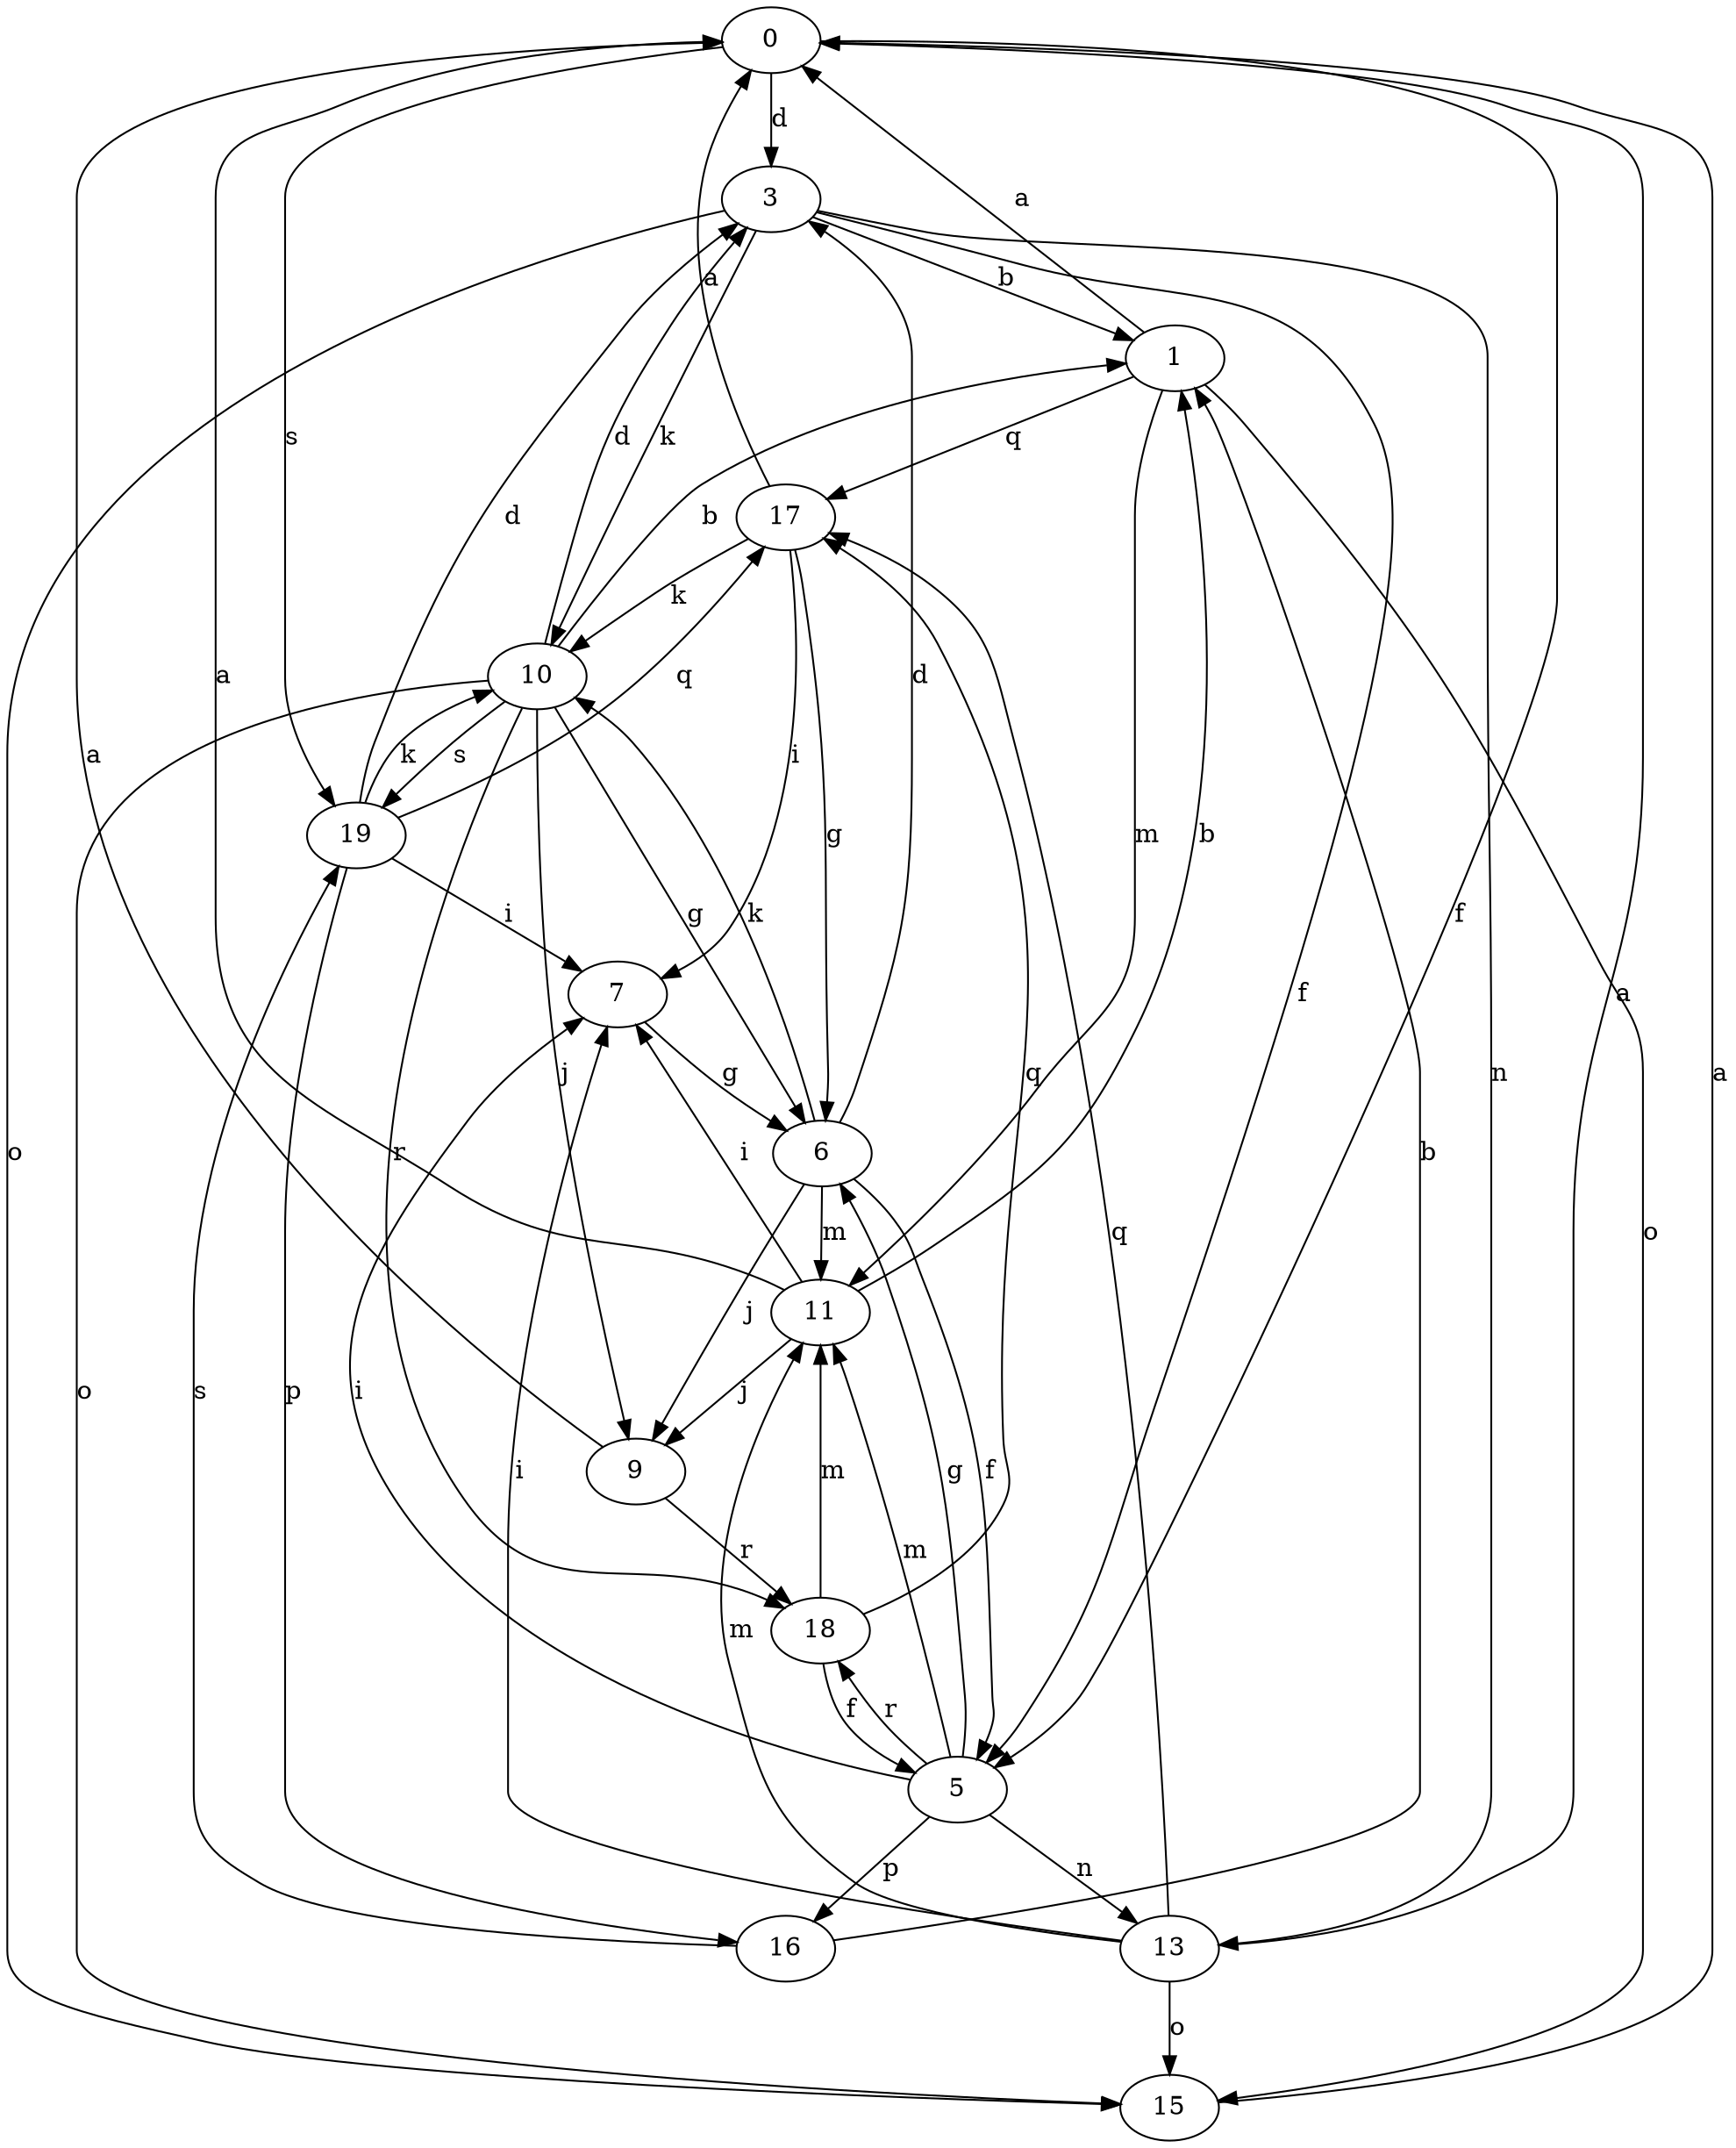 strict digraph  {
0;
1;
3;
5;
6;
7;
9;
10;
11;
13;
15;
16;
17;
18;
19;
0 -> 3  [label=d];
0 -> 5  [label=f];
0 -> 19  [label=s];
1 -> 0  [label=a];
1 -> 11  [label=m];
1 -> 15  [label=o];
1 -> 17  [label=q];
3 -> 1  [label=b];
3 -> 5  [label=f];
3 -> 10  [label=k];
3 -> 13  [label=n];
3 -> 15  [label=o];
5 -> 6  [label=g];
5 -> 7  [label=i];
5 -> 11  [label=m];
5 -> 13  [label=n];
5 -> 16  [label=p];
5 -> 18  [label=r];
6 -> 3  [label=d];
6 -> 5  [label=f];
6 -> 9  [label=j];
6 -> 10  [label=k];
6 -> 11  [label=m];
7 -> 6  [label=g];
9 -> 0  [label=a];
9 -> 18  [label=r];
10 -> 1  [label=b];
10 -> 3  [label=d];
10 -> 6  [label=g];
10 -> 9  [label=j];
10 -> 15  [label=o];
10 -> 18  [label=r];
10 -> 19  [label=s];
11 -> 0  [label=a];
11 -> 1  [label=b];
11 -> 7  [label=i];
11 -> 9  [label=j];
13 -> 0  [label=a];
13 -> 7  [label=i];
13 -> 11  [label=m];
13 -> 15  [label=o];
13 -> 17  [label=q];
15 -> 0  [label=a];
16 -> 1  [label=b];
16 -> 19  [label=s];
17 -> 0  [label=a];
17 -> 6  [label=g];
17 -> 7  [label=i];
17 -> 10  [label=k];
18 -> 5  [label=f];
18 -> 11  [label=m];
18 -> 17  [label=q];
19 -> 3  [label=d];
19 -> 7  [label=i];
19 -> 10  [label=k];
19 -> 16  [label=p];
19 -> 17  [label=q];
}
